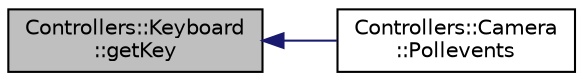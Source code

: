 digraph "Controllers::Keyboard::getKey"
{
  edge [fontname="Helvetica",fontsize="10",labelfontname="Helvetica",labelfontsize="10"];
  node [fontname="Helvetica",fontsize="10",shape=record];
  rankdir="LR";
  Node1 [label="Controllers::Keyboard\l::getKey",height=0.2,width=0.4,color="black", fillcolor="grey75", style="filled", fontcolor="black"];
  Node1 -> Node2 [dir="back",color="midnightblue",fontsize="10",style="solid",fontname="Helvetica"];
  Node2 [label="Controllers::Camera\l::Pollevents",height=0.2,width=0.4,color="black", fillcolor="white", style="filled",URL="$class_controllers_1_1_camera.html#acd5e6f182e1d53b00a3e49309cc13840",tooltip="Poll keyboard events and movement Updates camera transformation according to keypress data..."];
}
